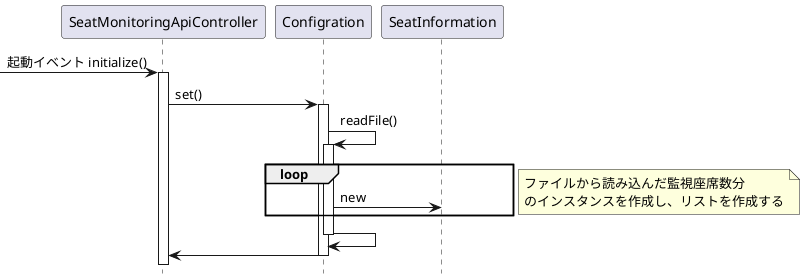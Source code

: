 @startuml SeatMonitoringAPI起動シーケンス図
hide footbox

participant "SeatMonitoringApiController" as SeatMonitoringApiController
participant "Configration" as Configration
participant "SeatInformation" as SeatInformation

-> SeatMonitoringApiController :起動イベント initialize()
activate SeatMonitoringApiController
SeatMonitoringApiController -> Configration : set()
activate Configration
Configration -> Configration :readFile()
activate Configration

loop
	Configration -> SeatInformation :new
end
note right
	ファイルから読み込んだ監視座席数分
	のインスタンスを作成し、リストを作成する
end note

Configration -> Configration
deactivate Configration
SeatMonitoringApiController <- Configration
deactivate Configration

@enduml